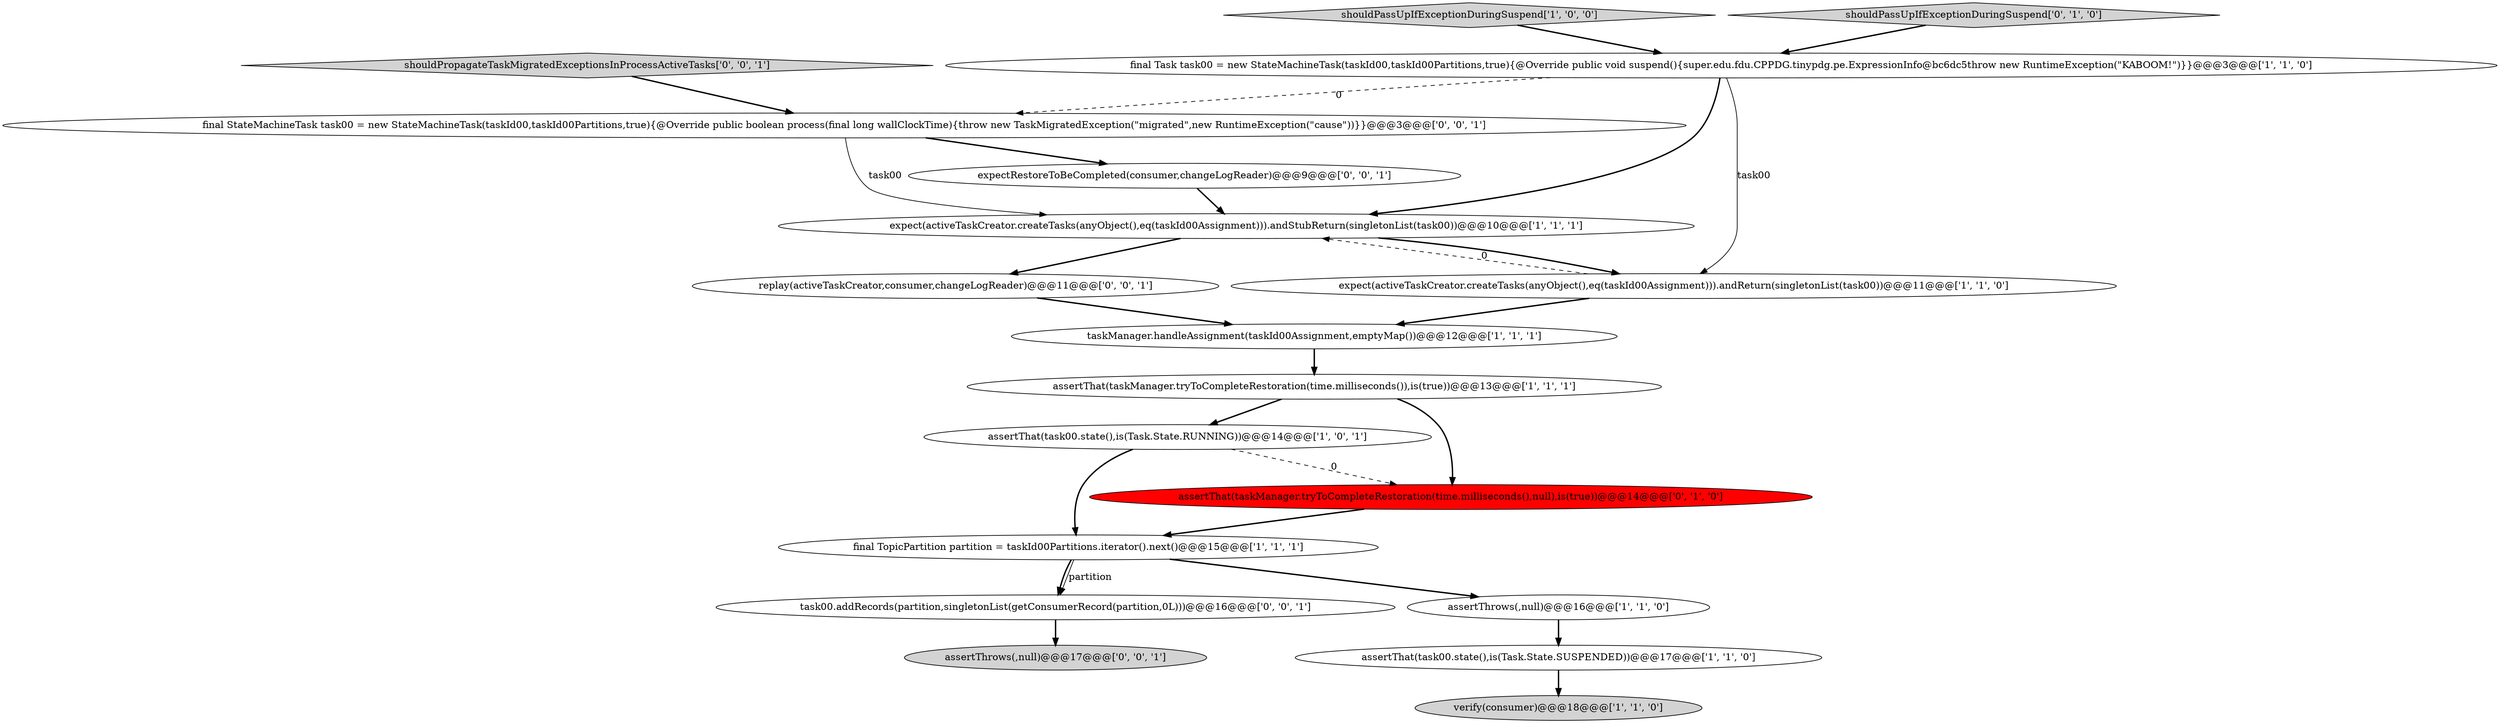 digraph {
2 [style = filled, label = "expect(activeTaskCreator.createTasks(anyObject(),eq(taskId00Assignment))).andStubReturn(singletonList(task00))@@@10@@@['1', '1', '1']", fillcolor = white, shape = ellipse image = "AAA0AAABBB1BBB"];
16 [style = filled, label = "replay(activeTaskCreator,consumer,changeLogReader)@@@11@@@['0', '0', '1']", fillcolor = white, shape = ellipse image = "AAA0AAABBB3BBB"];
7 [style = filled, label = "expect(activeTaskCreator.createTasks(anyObject(),eq(taskId00Assignment))).andReturn(singletonList(task00))@@@11@@@['1', '1', '0']", fillcolor = white, shape = ellipse image = "AAA0AAABBB1BBB"];
6 [style = filled, label = "taskManager.handleAssignment(taskId00Assignment,emptyMap())@@@12@@@['1', '1', '1']", fillcolor = white, shape = ellipse image = "AAA0AAABBB1BBB"];
10 [style = filled, label = "assertThat(task00.state(),is(Task.State.RUNNING))@@@14@@@['1', '0', '1']", fillcolor = white, shape = ellipse image = "AAA0AAABBB1BBB"];
18 [style = filled, label = "shouldPropagateTaskMigratedExceptionsInProcessActiveTasks['0', '0', '1']", fillcolor = lightgray, shape = diamond image = "AAA0AAABBB3BBB"];
11 [style = filled, label = "assertThat(taskManager.tryToCompleteRestoration(time.milliseconds(),null),is(true))@@@14@@@['0', '1', '0']", fillcolor = red, shape = ellipse image = "AAA1AAABBB2BBB"];
15 [style = filled, label = "assertThrows(,null)@@@17@@@['0', '0', '1']", fillcolor = lightgray, shape = ellipse image = "AAA0AAABBB3BBB"];
1 [style = filled, label = "final TopicPartition partition = taskId00Partitions.iterator().next()@@@15@@@['1', '1', '1']", fillcolor = white, shape = ellipse image = "AAA0AAABBB1BBB"];
13 [style = filled, label = "task00.addRecords(partition,singletonList(getConsumerRecord(partition,0L)))@@@16@@@['0', '0', '1']", fillcolor = white, shape = ellipse image = "AAA0AAABBB3BBB"];
0 [style = filled, label = "assertThat(task00.state(),is(Task.State.SUSPENDED))@@@17@@@['1', '1', '0']", fillcolor = white, shape = ellipse image = "AAA0AAABBB1BBB"];
3 [style = filled, label = "shouldPassUpIfExceptionDuringSuspend['1', '0', '0']", fillcolor = lightgray, shape = diamond image = "AAA0AAABBB1BBB"];
5 [style = filled, label = "verify(consumer)@@@18@@@['1', '1', '0']", fillcolor = lightgray, shape = ellipse image = "AAA0AAABBB1BBB"];
12 [style = filled, label = "shouldPassUpIfExceptionDuringSuspend['0', '1', '0']", fillcolor = lightgray, shape = diamond image = "AAA0AAABBB2BBB"];
9 [style = filled, label = "assertThat(taskManager.tryToCompleteRestoration(time.milliseconds()),is(true))@@@13@@@['1', '1', '1']", fillcolor = white, shape = ellipse image = "AAA0AAABBB1BBB"];
4 [style = filled, label = "final Task task00 = new StateMachineTask(taskId00,taskId00Partitions,true){@Override public void suspend(){super.edu.fdu.CPPDG.tinypdg.pe.ExpressionInfo@bc6dc5throw new RuntimeException(\"KABOOM!\")}}@@@3@@@['1', '1', '0']", fillcolor = white, shape = ellipse image = "AAA0AAABBB1BBB"];
17 [style = filled, label = "final StateMachineTask task00 = new StateMachineTask(taskId00,taskId00Partitions,true){@Override public boolean process(final long wallClockTime){throw new TaskMigratedException(\"migrated\",new RuntimeException(\"cause\"))}}@@@3@@@['0', '0', '1']", fillcolor = white, shape = ellipse image = "AAA0AAABBB3BBB"];
8 [style = filled, label = "assertThrows(,null)@@@16@@@['1', '1', '0']", fillcolor = white, shape = ellipse image = "AAA0AAABBB1BBB"];
14 [style = filled, label = "expectRestoreToBeCompleted(consumer,changeLogReader)@@@9@@@['0', '0', '1']", fillcolor = white, shape = ellipse image = "AAA0AAABBB3BBB"];
1->8 [style = bold, label=""];
9->11 [style = bold, label=""];
4->17 [style = dashed, label="0"];
11->1 [style = bold, label=""];
16->6 [style = bold, label=""];
18->17 [style = bold, label=""];
4->2 [style = bold, label=""];
17->2 [style = solid, label="task00"];
9->10 [style = bold, label=""];
3->4 [style = bold, label=""];
1->13 [style = bold, label=""];
10->11 [style = dashed, label="0"];
8->0 [style = bold, label=""];
12->4 [style = bold, label=""];
17->14 [style = bold, label=""];
7->6 [style = bold, label=""];
4->7 [style = solid, label="task00"];
7->2 [style = dashed, label="0"];
14->2 [style = bold, label=""];
13->15 [style = bold, label=""];
2->7 [style = bold, label=""];
6->9 [style = bold, label=""];
10->1 [style = bold, label=""];
1->13 [style = solid, label="partition"];
0->5 [style = bold, label=""];
2->16 [style = bold, label=""];
}
